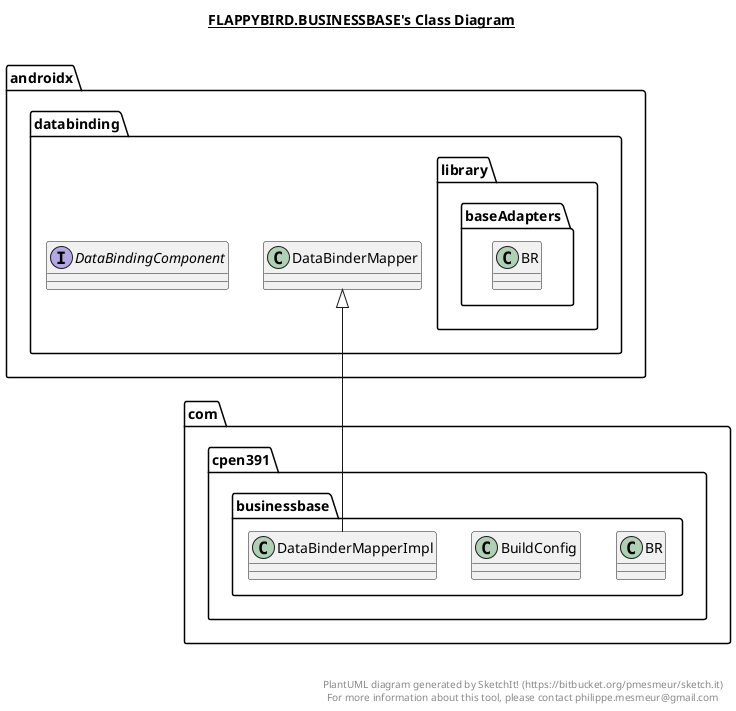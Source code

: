 @startuml

title __FLAPPYBIRD.BUSINESSBASE's Class Diagram__\n

  namespace androidx.databinding {
    interface androidx.databinding.DataBindingComponent {
    }
  }
  

  namespace androidx.databinding {
    namespace library.baseAdapters {
      class androidx.databinding.library.baseAdapters.BR {
      }
    }
  }
  

  namespace com.cpen391.businessbase {
    class com.cpen391.businessbase.BR {
    }
  }
  

  namespace com.cpen391.businessbase {
    class com.cpen391.businessbase.BuildConfig {
    }
  }
  

  namespace com.cpen391.businessbase {
    class com.cpen391.businessbase.DataBinderMapperImpl {
    }
  }
  

  com.cpen391.businessbase.DataBinderMapperImpl -up-|> androidx.databinding.DataBinderMapper


right footer


PlantUML diagram generated by SketchIt! (https://bitbucket.org/pmesmeur/sketch.it)
For more information about this tool, please contact philippe.mesmeur@gmail.com
endfooter

@enduml
